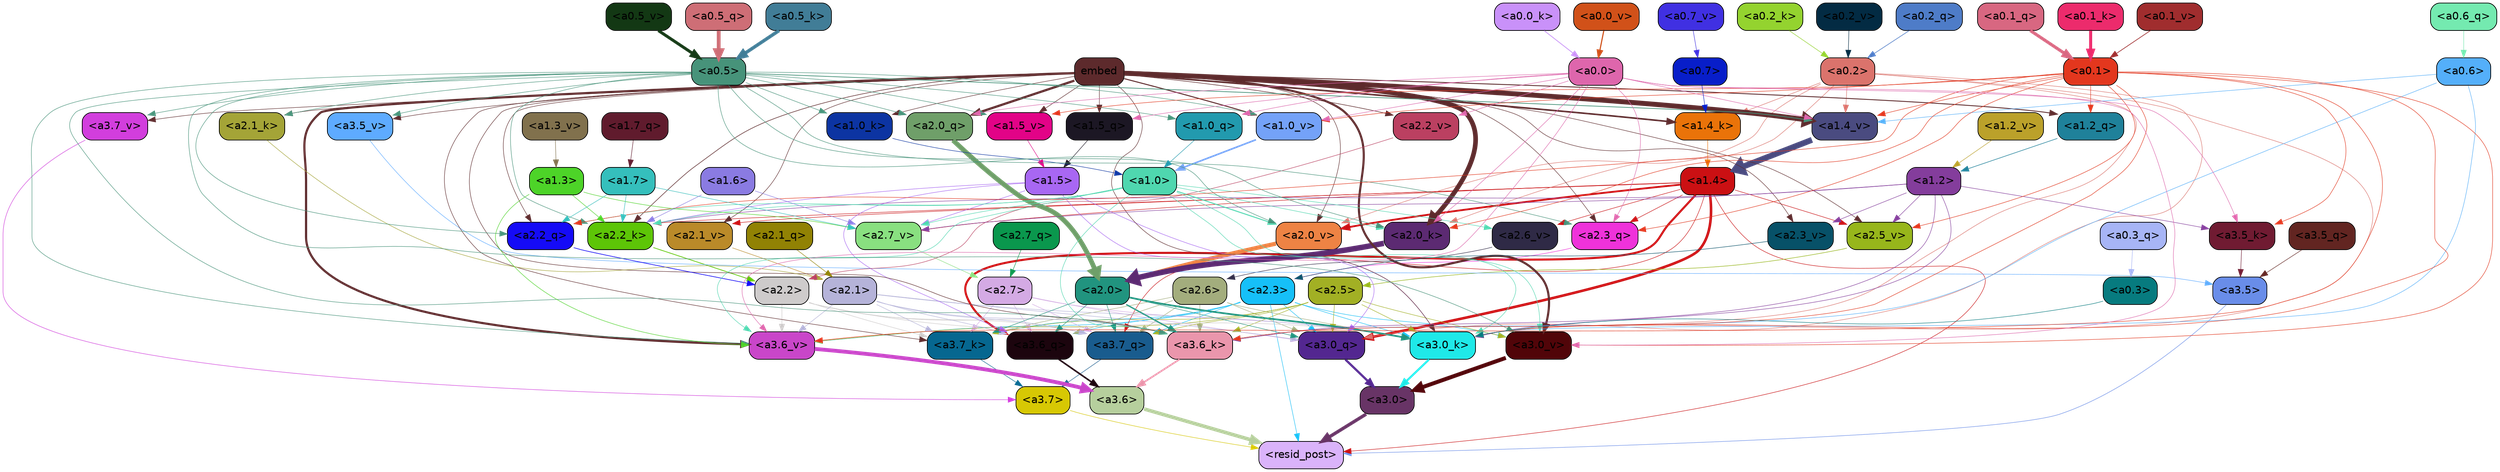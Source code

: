 strict digraph "" {
	graph [bgcolor=transparent,
		layout=dot,
		overlap=false,
		splines=true
	];
	"<a3.7>"	[color=black,
		fillcolor="#d7c804",
		fontname=Helvetica,
		shape=box,
		style="filled, rounded"];
	"<resid_post>"	[color=black,
		fillcolor="#dab3fa",
		fontname=Helvetica,
		shape=box,
		style="filled, rounded"];
	"<a3.7>" -> "<resid_post>"	[color="#d7c804",
		penwidth=0.6];
	"<a3.6>"	[color=black,
		fillcolor="#b6cf9d",
		fontname=Helvetica,
		shape=box,
		style="filled, rounded"];
	"<a3.6>" -> "<resid_post>"	[color="#b6cf9d",
		penwidth=4.646730065345764];
	"<a3.5>"	[color=black,
		fillcolor="#698de9",
		fontname=Helvetica,
		shape=box,
		style="filled, rounded"];
	"<a3.5>" -> "<resid_post>"	[color="#698de9",
		penwidth=0.6];
	"<a3.0>"	[color=black,
		fillcolor="#683466",
		fontname=Helvetica,
		shape=box,
		style="filled, rounded"];
	"<a3.0>" -> "<resid_post>"	[color="#683466",
		penwidth=4.323132634162903];
	"<a2.3>"	[color=black,
		fillcolor="#16c0f8",
		fontname=Helvetica,
		shape=box,
		style="filled, rounded"];
	"<a2.3>" -> "<resid_post>"	[color="#16c0f8",
		penwidth=0.6];
	"<a3.7_q>"	[color=black,
		fillcolor="#195c8e",
		fontname=Helvetica,
		shape=box,
		style="filled, rounded"];
	"<a2.3>" -> "<a3.7_q>"	[color="#16c0f8",
		penwidth=0.6];
	"<a3.6_q>"	[color=black,
		fillcolor="#1c050e",
		fontname=Helvetica,
		shape=box,
		style="filled, rounded"];
	"<a2.3>" -> "<a3.6_q>"	[color="#16c0f8",
		penwidth=0.6];
	"<a3.0_q>"	[color=black,
		fillcolor="#532790",
		fontname=Helvetica,
		shape=box,
		style="filled, rounded"];
	"<a2.3>" -> "<a3.0_q>"	[color="#16c0f8",
		penwidth=0.6];
	"<a3.7_k>"	[color=black,
		fillcolor="#066790",
		fontname=Helvetica,
		shape=box,
		style="filled, rounded"];
	"<a2.3>" -> "<a3.7_k>"	[color="#16c0f8",
		penwidth=0.6];
	"<a3.0_k>"	[color=black,
		fillcolor="#1fe9e8",
		fontname=Helvetica,
		shape=box,
		style="filled, rounded"];
	"<a2.3>" -> "<a3.0_k>"	[color="#16c0f8",
		penwidth=0.6];
	"<a3.6_v>"	[color=black,
		fillcolor="#c946c9",
		fontname=Helvetica,
		shape=box,
		style="filled, rounded"];
	"<a2.3>" -> "<a3.6_v>"	[color="#16c0f8",
		penwidth=0.6];
	"<a3.0_v>"	[color=black,
		fillcolor="#510509",
		fontname=Helvetica,
		shape=box,
		style="filled, rounded"];
	"<a2.3>" -> "<a3.0_v>"	[color="#16c0f8",
		penwidth=0.6];
	"<a1.4>"	[color=black,
		fillcolor="#cb1013",
		fontname=Helvetica,
		shape=box,
		style="filled, rounded"];
	"<a1.4>" -> "<resid_post>"	[color="#cb1013",
		penwidth=0.6];
	"<a1.4>" -> "<a3.7_q>"	[color="#cb1013",
		penwidth=0.6];
	"<a1.4>" -> "<a3.6_q>"	[color="#cb1013",
		penwidth=2.700703263282776];
	"<a1.4>" -> "<a3.0_q>"	[color="#cb1013",
		penwidth=3.34255850315094];
	"<a2.3_q>"	[color=black,
		fillcolor="#ef32da",
		fontname=Helvetica,
		shape=box,
		style="filled, rounded"];
	"<a1.4>" -> "<a2.3_q>"	[color="#cb1013",
		penwidth=0.6];
	"<a2.2_k>"	[color=black,
		fillcolor="#5dc507",
		fontname=Helvetica,
		shape=box,
		style="filled, rounded"];
	"<a1.4>" -> "<a2.2_k>"	[color="#cb1013",
		penwidth=0.6];
	"<a2.7_v>"	[color=black,
		fillcolor="#89e080",
		fontname=Helvetica,
		shape=box,
		style="filled, rounded"];
	"<a1.4>" -> "<a2.7_v>"	[color="#cb1013",
		penwidth=0.6];
	"<a2.6_v>"	[color=black,
		fillcolor="#2f2a46",
		fontname=Helvetica,
		shape=box,
		style="filled, rounded"];
	"<a1.4>" -> "<a2.6_v>"	[color="#cb1013",
		penwidth=0.6];
	"<a2.5_v>"	[color=black,
		fillcolor="#97b61b",
		fontname=Helvetica,
		shape=box,
		style="filled, rounded"];
	"<a1.4>" -> "<a2.5_v>"	[color="#cb1013",
		penwidth=0.6];
	"<a2.1_v>"	[color=black,
		fillcolor="#ba8a29",
		fontname=Helvetica,
		shape=box,
		style="filled, rounded"];
	"<a1.4>" -> "<a2.1_v>"	[color="#cb1013",
		penwidth=0.6];
	"<a2.0_v>"	[color=black,
		fillcolor="#ee8344",
		fontname=Helvetica,
		shape=box,
		style="filled, rounded"];
	"<a1.4>" -> "<a2.0_v>"	[color="#cb1013",
		penwidth=2.387977123260498];
	"<a3.7_q>" -> "<a3.7>"	[color="#195c8e",
		penwidth=0.6];
	"<a3.6_q>" -> "<a3.6>"	[color="#1c050e",
		penwidth=2.03758105635643];
	"<a3.5_q>"	[color=black,
		fillcolor="#622521",
		fontname=Helvetica,
		shape=box,
		style="filled, rounded"];
	"<a3.5_q>" -> "<a3.5>"	[color="#622521",
		penwidth=0.6];
	"<a3.0_q>" -> "<a3.0>"	[color="#532790",
		penwidth=2.8638100624084473];
	"<a3.7_k>" -> "<a3.7>"	[color="#066790",
		penwidth=0.6];
	"<a3.6_k>"	[color=black,
		fillcolor="#ea96ac",
		fontname=Helvetica,
		shape=box,
		style="filled, rounded"];
	"<a3.6_k>" -> "<a3.6>"	[color="#ea96ac",
		penwidth=2.174198240041733];
	"<a3.5_k>"	[color=black,
		fillcolor="#701b32",
		fontname=Helvetica,
		shape=box,
		style="filled, rounded"];
	"<a3.5_k>" -> "<a3.5>"	[color="#701b32",
		penwidth=0.6];
	"<a3.0_k>" -> "<a3.0>"	[color="#1fe9e8",
		penwidth=2.6274144649505615];
	"<a3.7_v>"	[color=black,
		fillcolor="#d23edd",
		fontname=Helvetica,
		shape=box,
		style="filled, rounded"];
	"<a3.7_v>" -> "<a3.7>"	[color="#d23edd",
		penwidth=0.6];
	"<a3.6_v>" -> "<a3.6>"	[color="#c946c9",
		penwidth=5.002329230308533];
	"<a3.5_v>"	[color=black,
		fillcolor="#5eabff",
		fontname=Helvetica,
		shape=box,
		style="filled, rounded"];
	"<a3.5_v>" -> "<a3.5>"	[color="#5eabff",
		penwidth=0.6];
	"<a3.0_v>" -> "<a3.0>"	[color="#510509",
		penwidth=5.188832879066467];
	"<a2.7>"	[color=black,
		fillcolor="#d4aae4",
		fontname=Helvetica,
		shape=box,
		style="filled, rounded"];
	"<a2.7>" -> "<a3.7_q>"	[color="#d4aae4",
		penwidth=0.6];
	"<a2.7>" -> "<a3.6_q>"	[color="#d4aae4",
		penwidth=0.6];
	"<a2.7>" -> "<a3.0_q>"	[color="#d4aae4",
		penwidth=0.6];
	"<a2.7>" -> "<a3.7_k>"	[color="#d4aae4",
		penwidth=0.6];
	"<a2.7>" -> "<a3.0_k>"	[color="#d4aae4",
		penwidth=0.6];
	"<a2.6>"	[color=black,
		fillcolor="#a3ad7d",
		fontname=Helvetica,
		shape=box,
		style="filled, rounded"];
	"<a2.6>" -> "<a3.7_q>"	[color="#a3ad7d",
		penwidth=0.6];
	"<a2.6>" -> "<a3.6_q>"	[color="#a3ad7d",
		penwidth=0.6];
	"<a2.6>" -> "<a3.0_q>"	[color="#a3ad7d",
		penwidth=0.6];
	"<a2.6>" -> "<a3.7_k>"	[color="#a3ad7d",
		penwidth=0.6];
	"<a2.6>" -> "<a3.6_k>"	[color="#a3ad7d",
		penwidth=0.6];
	"<a2.6>" -> "<a3.0_k>"	[color="#a3ad7d",
		penwidth=0.6];
	"<a2.5>"	[color=black,
		fillcolor="#a2b024",
		fontname=Helvetica,
		shape=box,
		style="filled, rounded"];
	"<a2.5>" -> "<a3.7_q>"	[color="#a2b024",
		penwidth=0.6];
	"<a2.5>" -> "<a3.0_q>"	[color="#a2b024",
		penwidth=0.6];
	"<a2.5>" -> "<a3.7_k>"	[color="#a2b024",
		penwidth=0.6];
	"<a2.5>" -> "<a3.6_k>"	[color="#a2b024",
		penwidth=0.6];
	"<a2.5>" -> "<a3.0_k>"	[color="#a2b024",
		penwidth=0.6];
	"<a2.5>" -> "<a3.6_v>"	[color="#a2b024",
		penwidth=0.6];
	"<a2.5>" -> "<a3.0_v>"	[color="#a2b024",
		penwidth=0.6];
	"<a2.2>"	[color=black,
		fillcolor="#cecbcb",
		fontname=Helvetica,
		shape=box,
		style="filled, rounded"];
	"<a2.2>" -> "<a3.7_q>"	[color="#cecbcb",
		penwidth=0.6];
	"<a2.2>" -> "<a3.7_k>"	[color="#cecbcb",
		penwidth=0.6];
	"<a2.2>" -> "<a3.6_k>"	[color="#cecbcb",
		penwidth=0.6];
	"<a2.2>" -> "<a3.0_k>"	[color="#cecbcb",
		penwidth=0.6];
	"<a2.2>" -> "<a3.6_v>"	[color="#cecbcb",
		penwidth=0.6];
	"<a2.1>"	[color=black,
		fillcolor="#b5b3d9",
		fontname=Helvetica,
		shape=box,
		style="filled, rounded"];
	"<a2.1>" -> "<a3.7_q>"	[color="#b5b3d9",
		penwidth=0.6];
	"<a2.1>" -> "<a3.6_q>"	[color="#b5b3d9",
		penwidth=0.6];
	"<a2.1>" -> "<a3.0_q>"	[color="#b5b3d9",
		penwidth=0.6];
	"<a2.1>" -> "<a3.7_k>"	[color="#b5b3d9",
		penwidth=0.6];
	"<a2.1>" -> "<a3.6_k>"	[color="#b5b3d9",
		penwidth=0.6];
	"<a2.1>" -> "<a3.0_k>"	[color="#b5b3d9",
		penwidth=0.6];
	"<a2.1>" -> "<a3.6_v>"	[color="#b5b3d9",
		penwidth=0.6];
	"<a2.0>"	[color=black,
		fillcolor="#21947f",
		fontname=Helvetica,
		shape=box,
		style="filled, rounded"];
	"<a2.0>" -> "<a3.7_q>"	[color="#21947f",
		penwidth=0.6];
	"<a2.0>" -> "<a3.6_q>"	[color="#21947f",
		penwidth=0.6];
	"<a2.0>" -> "<a3.0_q>"	[color="#21947f",
		penwidth=0.6];
	"<a2.0>" -> "<a3.7_k>"	[color="#21947f",
		penwidth=0.6];
	"<a2.0>" -> "<a3.6_k>"	[color="#21947f",
		penwidth=1.6454488784074783];
	"<a2.0>" -> "<a3.0_k>"	[color="#21947f",
		penwidth=2.2218968719244003];
	"<a1.5>"	[color=black,
		fillcolor="#a867f3",
		fontname=Helvetica,
		shape=box,
		style="filled, rounded"];
	"<a1.5>" -> "<a3.6_q>"	[color="#a867f3",
		penwidth=0.6];
	"<a1.5>" -> "<a3.0_q>"	[color="#a867f3",
		penwidth=0.6];
	"<a1.5>" -> "<a3.0_k>"	[color="#a867f3",
		penwidth=0.6];
	"<a1.5>" -> "<a2.2_k>"	[color="#a867f3",
		penwidth=0.6];
	"<a1.5>" -> "<a2.7_v>"	[color="#a867f3",
		penwidth=0.6];
	"<a0.2>"	[color=black,
		fillcolor="#db736c",
		fontname=Helvetica,
		shape=box,
		style="filled, rounded"];
	"<a0.2>" -> "<a3.0_q>"	[color="#db736c",
		penwidth=0.6];
	"<a0.2>" -> "<a3.6_k>"	[color="#db736c",
		penwidth=0.6];
	"<a0.2>" -> "<a3.0_k>"	[color="#db736c",
		penwidth=0.6];
	"<a2.0_k>"	[color=black,
		fillcolor="#5c2a72",
		fontname=Helvetica,
		shape=box,
		style="filled, rounded"];
	"<a0.2>" -> "<a2.0_k>"	[color="#db736c",
		penwidth=0.6];
	"<a0.2>" -> "<a2.0_v>"	[color="#db736c",
		penwidth=0.6];
	"<a1.4_k>"	[color=black,
		fillcolor="#ea7309",
		fontname=Helvetica,
		shape=box,
		style="filled, rounded"];
	"<a0.2>" -> "<a1.4_k>"	[color="#db736c",
		penwidth=0.6];
	"<a1.4_v>"	[color=black,
		fillcolor="#4a4b80",
		fontname=Helvetica,
		shape=box,
		style="filled, rounded"];
	"<a0.2>" -> "<a1.4_v>"	[color="#db736c",
		penwidth=0.6];
	embed	[color=black,
		fillcolor="#5d2a2c",
		fontname=Helvetica,
		shape=box,
		style="filled, rounded"];
	embed -> "<a3.7_k>"	[color="#5d2a2c",
		penwidth=0.6];
	embed -> "<a3.6_k>"	[color="#5d2a2c",
		penwidth=0.6];
	embed -> "<a3.0_k>"	[color="#5d2a2c",
		penwidth=0.6];
	embed -> "<a3.7_v>"	[color="#5d2a2c",
		penwidth=0.6];
	embed -> "<a3.6_v>"	[color="#5d2a2c",
		penwidth=2.8301228284835815];
	embed -> "<a3.5_v>"	[color="#5d2a2c",
		penwidth=0.6];
	embed -> "<a3.0_v>"	[color="#5d2a2c",
		penwidth=2.7660785913467407];
	embed -> "<a2.3_q>"	[color="#5d2a2c",
		penwidth=0.6];
	"<a2.2_q>"	[color=black,
		fillcolor="#150bf6",
		fontname=Helvetica,
		shape=box,
		style="filled, rounded"];
	embed -> "<a2.2_q>"	[color="#5d2a2c",
		penwidth=0.6];
	"<a2.0_q>"	[color=black,
		fillcolor="#6f9f69",
		fontname=Helvetica,
		shape=box,
		style="filled, rounded"];
	embed -> "<a2.0_q>"	[color="#5d2a2c",
		penwidth=2.918822765350342];
	embed -> "<a2.2_k>"	[color="#5d2a2c",
		penwidth=0.7099294662475586];
	"<a2.1_k>"	[color=black,
		fillcolor="#a4a437",
		fontname=Helvetica,
		shape=box,
		style="filled, rounded"];
	embed -> "<a2.1_k>"	[color="#5d2a2c",
		penwidth=0.6];
	embed -> "<a2.0_k>"	[color="#5d2a2c",
		penwidth=6.075345039367676];
	embed -> "<a2.5_v>"	[color="#5d2a2c",
		penwidth=0.6];
	"<a2.3_v>"	[color=black,
		fillcolor="#075168",
		fontname=Helvetica,
		shape=box,
		style="filled, rounded"];
	embed -> "<a2.3_v>"	[color="#5d2a2c",
		penwidth=0.6];
	"<a2.2_v>"	[color=black,
		fillcolor="#bb4061",
		fontname=Helvetica,
		shape=box,
		style="filled, rounded"];
	embed -> "<a2.2_v>"	[color="#5d2a2c",
		penwidth=0.6909599304199219];
	embed -> "<a2.1_v>"	[color="#5d2a2c",
		penwidth=0.6];
	embed -> "<a2.0_v>"	[color="#5d2a2c",
		penwidth=0.6];
	"<a1.5_q>"	[color=black,
		fillcolor="#1c1724",
		fontname=Helvetica,
		shape=box,
		style="filled, rounded"];
	embed -> "<a1.5_q>"	[color="#5d2a2c",
		penwidth=0.6];
	"<a1.2_q>"	[color=black,
		fillcolor="#1f819a",
		fontname=Helvetica,
		shape=box,
		style="filled, rounded"];
	embed -> "<a1.2_q>"	[color="#5d2a2c",
		penwidth=1.1075286865234375];
	embed -> "<a1.4_k>"	[color="#5d2a2c",
		penwidth=2.043105125427246];
	"<a1.0_k>"	[color=black,
		fillcolor="#0c34a2",
		fontname=Helvetica,
		shape=box,
		style="filled, rounded"];
	embed -> "<a1.0_k>"	[color="#5d2a2c",
		penwidth=0.6];
	"<a1.5_v>"	[color=black,
		fillcolor="#e20387",
		fontname=Helvetica,
		shape=box,
		style="filled, rounded"];
	embed -> "<a1.5_v>"	[color="#5d2a2c",
		penwidth=0.6];
	embed -> "<a1.4_v>"	[color="#5d2a2c",
		penwidth=6.46385931968689];
	"<a1.0_v>"	[color=black,
		fillcolor="#74a2f8",
		fontname=Helvetica,
		shape=box,
		style="filled, rounded"];
	embed -> "<a1.0_v>"	[color="#5d2a2c",
		penwidth=1.273291826248169];
	"<a1.2>"	[color=black,
		fillcolor="#843d9c",
		fontname=Helvetica,
		shape=box,
		style="filled, rounded"];
	"<a1.2>" -> "<a3.6_k>"	[color="#843d9c",
		penwidth=0.6];
	"<a1.2>" -> "<a3.5_k>"	[color="#843d9c",
		penwidth=0.6];
	"<a1.2>" -> "<a3.0_k>"	[color="#843d9c",
		penwidth=0.6];
	"<a1.2>" -> "<a2.2_k>"	[color="#843d9c",
		penwidth=0.6];
	"<a1.2>" -> "<a2.7_v>"	[color="#843d9c",
		penwidth=0.6];
	"<a1.2>" -> "<a2.5_v>"	[color="#843d9c",
		penwidth=0.6];
	"<a1.2>" -> "<a2.3_v>"	[color="#843d9c",
		penwidth=0.6];
	"<a1.0>"	[color=black,
		fillcolor="#4fd7af",
		fontname=Helvetica,
		shape=box,
		style="filled, rounded"];
	"<a1.0>" -> "<a3.6_k>"	[color="#4fd7af",
		penwidth=0.6];
	"<a1.0>" -> "<a3.0_k>"	[color="#4fd7af",
		penwidth=0.6];
	"<a1.0>" -> "<a3.6_v>"	[color="#4fd7af",
		penwidth=0.6];
	"<a1.0>" -> "<a3.0_v>"	[color="#4fd7af",
		penwidth=0.6];
	"<a1.0>" -> "<a2.2_q>"	[color="#4fd7af",
		penwidth=0.6];
	"<a1.0>" -> "<a2.2_k>"	[color="#4fd7af",
		penwidth=0.6];
	"<a1.0>" -> "<a2.0_k>"	[color="#4fd7af",
		penwidth=0.6];
	"<a1.0>" -> "<a2.7_v>"	[color="#4fd7af",
		penwidth=0.6];
	"<a1.0>" -> "<a2.6_v>"	[color="#4fd7af",
		penwidth=0.6];
	"<a1.0>" -> "<a2.0_v>"	[color="#4fd7af",
		penwidth=1.2435333728790283];
	"<a0.6>"	[color=black,
		fillcolor="#54affa",
		fontname=Helvetica,
		shape=box,
		style="filled, rounded"];
	"<a0.6>" -> "<a3.6_k>"	[color="#54affa",
		penwidth=0.6];
	"<a0.6>" -> "<a3.0_k>"	[color="#54affa",
		penwidth=0.6];
	"<a0.6>" -> "<a1.4_v>"	[color="#54affa",
		penwidth=0.6];
	"<a0.5>"	[color=black,
		fillcolor="#47937a",
		fontname=Helvetica,
		shape=box,
		style="filled, rounded"];
	"<a0.5>" -> "<a3.6_k>"	[color="#47937a",
		penwidth=0.6];
	"<a0.5>" -> "<a3.7_v>"	[color="#47937a",
		penwidth=0.6];
	"<a0.5>" -> "<a3.6_v>"	[color="#47937a",
		penwidth=0.6];
	"<a0.5>" -> "<a3.5_v>"	[color="#47937a",
		penwidth=0.6];
	"<a0.5>" -> "<a3.0_v>"	[color="#47937a",
		penwidth=0.6124261617660522];
	"<a0.5>" -> "<a2.3_q>"	[color="#47937a",
		penwidth=0.6];
	"<a0.5>" -> "<a2.2_q>"	[color="#47937a",
		penwidth=0.6];
	"<a0.5>" -> "<a2.0_q>"	[color="#47937a",
		penwidth=0.6];
	"<a0.5>" -> "<a2.2_k>"	[color="#47937a",
		penwidth=0.6];
	"<a0.5>" -> "<a2.1_k>"	[color="#47937a",
		penwidth=0.6];
	"<a0.5>" -> "<a2.0_k>"	[color="#47937a",
		penwidth=0.6112704277038574];
	"<a0.5>" -> "<a2.0_v>"	[color="#47937a",
		penwidth=0.6];
	"<a1.0_q>"	[color=black,
		fillcolor="#229aae",
		fontname=Helvetica,
		shape=box,
		style="filled, rounded"];
	"<a0.5>" -> "<a1.0_q>"	[color="#47937a",
		penwidth=0.6];
	"<a0.5>" -> "<a1.0_k>"	[color="#47937a",
		penwidth=0.6];
	"<a0.5>" -> "<a1.5_v>"	[color="#47937a",
		penwidth=0.6];
	"<a0.5>" -> "<a1.4_v>"	[color="#47937a",
		penwidth=0.9145197868347168];
	"<a0.5>" -> "<a1.0_v>"	[color="#47937a",
		penwidth=0.6];
	"<a0.1>"	[color=black,
		fillcolor="#e3371e",
		fontname=Helvetica,
		shape=box,
		style="filled, rounded"];
	"<a0.1>" -> "<a3.6_k>"	[color="#e3371e",
		penwidth=0.6];
	"<a0.1>" -> "<a3.5_k>"	[color="#e3371e",
		penwidth=0.6];
	"<a0.1>" -> "<a3.0_k>"	[color="#e3371e",
		penwidth=0.6];
	"<a0.1>" -> "<a3.6_v>"	[color="#e3371e",
		penwidth=0.6];
	"<a0.1>" -> "<a3.0_v>"	[color="#e3371e",
		penwidth=0.6];
	"<a0.1>" -> "<a2.3_q>"	[color="#e3371e",
		penwidth=0.6];
	"<a0.1>" -> "<a2.2_q>"	[color="#e3371e",
		penwidth=0.6];
	"<a0.1>" -> "<a2.0_k>"	[color="#e3371e",
		penwidth=0.6];
	"<a0.1>" -> "<a2.5_v>"	[color="#e3371e",
		penwidth=0.6];
	"<a0.1>" -> "<a1.2_q>"	[color="#e3371e",
		penwidth=0.6];
	"<a0.1>" -> "<a1.5_v>"	[color="#e3371e",
		penwidth=0.6];
	"<a0.1>" -> "<a1.4_v>"	[color="#e3371e",
		penwidth=0.6];
	"<a0.1>" -> "<a1.0_v>"	[color="#e3371e",
		penwidth=0.6];
	"<a0.0>"	[color=black,
		fillcolor="#de66ac",
		fontname=Helvetica,
		shape=box,
		style="filled, rounded"];
	"<a0.0>" -> "<a3.5_k>"	[color="#de66ac",
		penwidth=0.6];
	"<a0.0>" -> "<a3.6_v>"	[color="#de66ac",
		penwidth=0.6];
	"<a0.0>" -> "<a3.0_v>"	[color="#de66ac",
		penwidth=0.6];
	"<a0.0>" -> "<a2.3_q>"	[color="#de66ac",
		penwidth=0.6];
	"<a0.0>" -> "<a2.0_q>"	[color="#de66ac",
		penwidth=0.6];
	"<a0.0>" -> "<a2.0_k>"	[color="#de66ac",
		penwidth=0.6];
	"<a0.0>" -> "<a2.2_v>"	[color="#de66ac",
		penwidth=0.6];
	"<a0.0>" -> "<a1.5_q>"	[color="#de66ac",
		penwidth=0.6];
	"<a0.0>" -> "<a1.0_q>"	[color="#de66ac",
		penwidth=0.6];
	"<a0.0>" -> "<a1.4_v>"	[color="#de66ac",
		penwidth=0.6];
	"<a0.0>" -> "<a1.0_v>"	[color="#de66ac",
		penwidth=0.6];
	"<a0.3>"	[color=black,
		fillcolor="#077b7f",
		fontname=Helvetica,
		shape=box,
		style="filled, rounded"];
	"<a0.3>" -> "<a3.0_k>"	[color="#077b7f",
		penwidth=0.6];
	"<a1.3>"	[color=black,
		fillcolor="#4dd428",
		fontname=Helvetica,
		shape=box,
		style="filled, rounded"];
	"<a1.3>" -> "<a3.6_v>"	[color="#4dd428",
		penwidth=0.6];
	"<a1.3>" -> "<a2.2_k>"	[color="#4dd428",
		penwidth=0.6];
	"<a1.3>" -> "<a2.7_v>"	[color="#4dd428",
		penwidth=0.6];
	"<a2.7_q>"	[color=black,
		fillcolor="#0a974d",
		fontname=Helvetica,
		shape=box,
		style="filled, rounded"];
	"<a2.7_q>" -> "<a2.7>"	[color="#0a974d",
		penwidth=0.6];
	"<a2.3_q>" -> "<a2.3>"	[color="#ef32da",
		penwidth=0.6];
	"<a2.2_q>" -> "<a2.2>"	[color="#150bf6",
		penwidth=0.8114519119262695];
	"<a2.1_q>"	[color=black,
		fillcolor="#918204",
		fontname=Helvetica,
		shape=box,
		style="filled, rounded"];
	"<a2.1_q>" -> "<a2.1>"	[color="#918204",
		penwidth=0.6];
	"<a2.0_q>" -> "<a2.0>"	[color="#6f9f69",
		penwidth=6.2323237657547];
	"<a2.2_k>" -> "<a2.2>"	[color="#5dc507",
		penwidth=0.9331893920898438];
	"<a2.1_k>" -> "<a2.1>"	[color="#a4a437",
		penwidth=0.6];
	"<a2.0_k>" -> "<a2.0>"	[color="#5c2a72",
		penwidth=7.158664226531982];
	"<a2.7_v>" -> "<a2.7>"	[color="#89e080",
		penwidth=0.6];
	"<a2.6_v>" -> "<a2.6>"	[color="#2f2a46",
		penwidth=0.6];
	"<a2.5_v>" -> "<a2.5>"	[color="#97b61b",
		penwidth=0.6657319068908691];
	"<a2.3_v>" -> "<a2.3>"	[color="#075168",
		penwidth=0.6];
	"<a2.2_v>" -> "<a2.2>"	[color="#bb4061",
		penwidth=0.6];
	"<a2.1_v>" -> "<a2.1>"	[color="#ba8a29",
		penwidth=0.6];
	"<a2.0_v>" -> "<a2.0>"	[color="#ee8344",
		penwidth=5.380099236965179];
	"<a1.7>"	[color=black,
		fillcolor="#35bfbc",
		fontname=Helvetica,
		shape=box,
		style="filled, rounded"];
	"<a1.7>" -> "<a2.2_q>"	[color="#35bfbc",
		penwidth=0.6];
	"<a1.7>" -> "<a2.2_k>"	[color="#35bfbc",
		penwidth=0.6];
	"<a1.7>" -> "<a2.7_v>"	[color="#35bfbc",
		penwidth=0.6];
	"<a1.6>"	[color=black,
		fillcolor="#8a7be2",
		fontname=Helvetica,
		shape=box,
		style="filled, rounded"];
	"<a1.6>" -> "<a2.2_k>"	[color="#8a7be2",
		penwidth=0.6];
	"<a1.6>" -> "<a2.7_v>"	[color="#8a7be2",
		penwidth=0.6];
	"<a1.7_q>"	[color=black,
		fillcolor="#601b2d",
		fontname=Helvetica,
		shape=box,
		style="filled, rounded"];
	"<a1.7_q>" -> "<a1.7>"	[color="#601b2d",
		penwidth=0.6];
	"<a1.5_q>" -> "<a1.5>"	[color="#1c1724",
		penwidth=0.6];
	"<a1.2_q>" -> "<a1.2>"	[color="#1f819a",
		penwidth=0.6965713500976562];
	"<a1.0_q>" -> "<a1.0>"	[color="#229aae",
		penwidth=0.6];
	"<a1.4_k>" -> "<a1.4>"	[color="#ea7309",
		penwidth=0.6];
	"<a1.0_k>" -> "<a1.0>"	[color="#0c34a2",
		penwidth=0.6];
	"<a1.5_v>" -> "<a1.5>"	[color="#e20387",
		penwidth=0.6];
	"<a1.4_v>" -> "<a1.4>"	[color="#4a4b80",
		penwidth=7.649995803833008];
	"<a1.3_v>"	[color=black,
		fillcolor="#81714d",
		fontname=Helvetica,
		shape=box,
		style="filled, rounded"];
	"<a1.3_v>" -> "<a1.3>"	[color="#81714d",
		penwidth=0.6];
	"<a1.2_v>"	[color=black,
		fillcolor="#bba12a",
		fontname=Helvetica,
		shape=box,
		style="filled, rounded"];
	"<a1.2_v>" -> "<a1.2>"	[color="#bba12a",
		penwidth=0.6];
	"<a1.0_v>" -> "<a1.0>"	[color="#74a2f8",
		penwidth=2.050852060317993];
	"<a0.7>"	[color=black,
		fillcolor="#081ec9",
		fontname=Helvetica,
		shape=box,
		style="filled, rounded"];
	"<a0.7>" -> "<a1.4_k>"	[color="#081ec9",
		penwidth=0.6];
	"<a0.6_q>"	[color=black,
		fillcolor="#74eab0",
		fontname=Helvetica,
		shape=box,
		style="filled, rounded"];
	"<a0.6_q>" -> "<a0.6>"	[color="#74eab0",
		penwidth=0.6];
	"<a0.5_q>"	[color=black,
		fillcolor="#ce6e76",
		fontname=Helvetica,
		shape=box,
		style="filled, rounded"];
	"<a0.5_q>" -> "<a0.5>"	[color="#ce6e76",
		penwidth=4.9415271282196045];
	"<a0.3_q>"	[color=black,
		fillcolor="#a7b5f6",
		fontname=Helvetica,
		shape=box,
		style="filled, rounded"];
	"<a0.3_q>" -> "<a0.3>"	[color="#a7b5f6",
		penwidth=0.6];
	"<a0.2_q>"	[color=black,
		fillcolor="#4e7cc8",
		fontname=Helvetica,
		shape=box,
		style="filled, rounded"];
	"<a0.2_q>" -> "<a0.2>"	[color="#4e7cc8",
		penwidth=0.7393593788146973];
	"<a0.1_q>"	[color=black,
		fillcolor="#d86781",
		fontname=Helvetica,
		shape=box,
		style="filled, rounded"];
	"<a0.1_q>" -> "<a0.1>"	[color="#d86781",
		penwidth=4.0437469482421875];
	"<a0.5_k>"	[color=black,
		fillcolor="#417d97",
		fontname=Helvetica,
		shape=box,
		style="filled, rounded"];
	"<a0.5_k>" -> "<a0.5>"	[color="#417d97",
		penwidth=4.382697105407715];
	"<a0.2_k>"	[color=black,
		fillcolor="#94d32f",
		fontname=Helvetica,
		shape=box,
		style="filled, rounded"];
	"<a0.2_k>" -> "<a0.2>"	[color="#94d32f",
		penwidth=0.6394491195678711];
	"<a0.1_k>"	[color=black,
		fillcolor="#ec2b6c",
		fontname=Helvetica,
		shape=box,
		style="filled, rounded"];
	"<a0.1_k>" -> "<a0.1>"	[color="#ec2b6c",
		penwidth=3.9428932666778564];
	"<a0.0_k>"	[color=black,
		fillcolor="#c991f9",
		fontname=Helvetica,
		shape=box,
		style="filled, rounded"];
	"<a0.0_k>" -> "<a0.0>"	[color="#c991f9",
		penwidth=0.9280776977539062];
	"<a0.7_v>"	[color=black,
		fillcolor="#4030e2",
		fontname=Helvetica,
		shape=box,
		style="filled, rounded"];
	"<a0.7_v>" -> "<a0.7>"	[color="#4030e2",
		penwidth=0.6];
	"<a0.5_v>"	[color=black,
		fillcolor="#133814",
		fontname=Helvetica,
		shape=box,
		style="filled, rounded"];
	"<a0.5_v>" -> "<a0.5>"	[color="#133814",
		penwidth=3.8846328258514404];
	"<a0.2_v>"	[color=black,
		fillcolor="#032b43",
		fontname=Helvetica,
		shape=box,
		style="filled, rounded"];
	"<a0.2_v>" -> "<a0.2>"	[color="#032b43",
		penwidth=0.6];
	"<a0.1_v>"	[color=black,
		fillcolor="#a02d2e",
		fontname=Helvetica,
		shape=box,
		style="filled, rounded"];
	"<a0.1_v>" -> "<a0.1>"	[color="#a02d2e",
		penwidth=0.8284716606140137];
	"<a0.0_v>"	[color=black,
		fillcolor="#d15119",
		fontname=Helvetica,
		shape=box,
		style="filled, rounded"];
	"<a0.0_v>" -> "<a0.0>"	[color="#d15119",
		penwidth=1.44976806640625];
}
